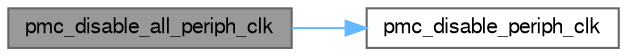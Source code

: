 digraph "pmc_disable_all_periph_clk"
{
 // LATEX_PDF_SIZE
  bgcolor="transparent";
  edge [fontname=FreeSans,fontsize=10,labelfontname=FreeSans,labelfontsize=10];
  node [fontname=FreeSans,fontsize=10,shape=box,height=0.2,width=0.4];
  rankdir="LR";
  Node1 [label="pmc_disable_all_periph_clk",height=0.2,width=0.4,color="gray40", fillcolor="grey60", style="filled", fontcolor="black",tooltip="Disable all peripheral clocks."];
  Node1 -> Node2 [color="steelblue1",style="solid"];
  Node2 [label="pmc_disable_periph_clk",height=0.2,width=0.4,color="grey40", fillcolor="white", style="filled",URL="$group__sam__drivers__pmc__group.html#ga05fddac6c4c6a749b242f45e1a222772",tooltip="Disable the specified peripheral clock."];
}
